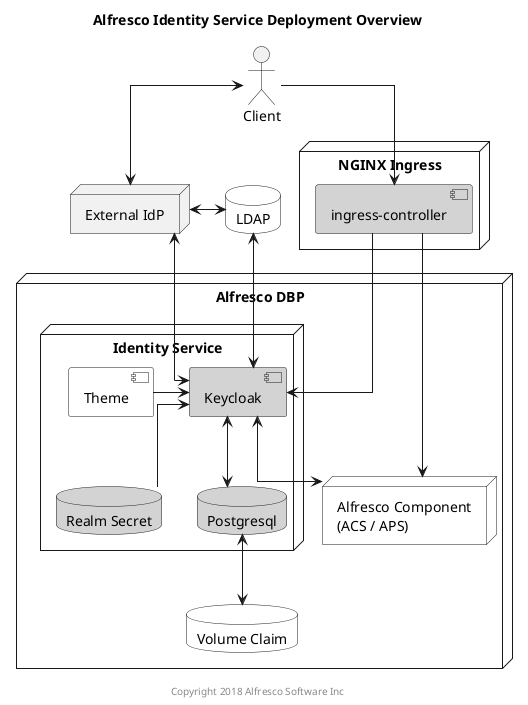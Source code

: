 @startuml

Title: Alfresco Identity Service Deployment Overview

skinparam componentStyle uml2
skinparam linetype ortho
skinparam rectangle {
    BorderStyle dashed
    FontSize 15
    FontStyle none
}

actor "Client" as CLIENT

node "NGINX Ingress" {
    component "ingress-controller" as NGINX #lightgrey
}

database LDAP #white

node "External IdP" as EXT {
}

node "Alfresco DBP" {
    node "Identity Service" as AIS {
        component "Theme" as THEME #white
        component "Keycloak" as KEY #lightgrey
        database "Realm Secret" as SEC #lightgrey
        database "Postgresql" as PSQL #lightgrey
    }
    node "Alfresco Component\n(ACS / APS)" as AC #white
    database "Volume Claim" as VOL #white
}


EXT <-> LDAP
LDAP <--> KEY

CLIENT --> NGINX
CLIENT <-> EXT

NGINX --> AC
NGINX --> KEY

THEME -> KEY
KEY <-- SEC
EXT <--> KEY
KEY <--> PSQL

KEY <--> AC

PSQL <--> VOL

center footer Copyright 2018 Alfresco Software Inc

@enduml